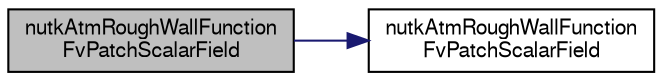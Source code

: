 digraph "nutkAtmRoughWallFunctionFvPatchScalarField"
{
  bgcolor="transparent";
  edge [fontname="FreeSans",fontsize="10",labelfontname="FreeSans",labelfontsize="10"];
  node [fontname="FreeSans",fontsize="10",shape=record];
  rankdir="LR";
  Node8 [label="nutkAtmRoughWallFunction\lFvPatchScalarField",height=0.2,width=0.4,color="black", fillcolor="grey75", style="filled", fontcolor="black"];
  Node8 -> Node9 [color="midnightblue",fontsize="10",style="solid",fontname="FreeSans"];
  Node9 [label="nutkAtmRoughWallFunction\lFvPatchScalarField",height=0.2,width=0.4,color="black",URL="$a30974.html#a070e0633ebf21fc704df371194dc3397",tooltip="Construct from patch and internal field. "];
}
